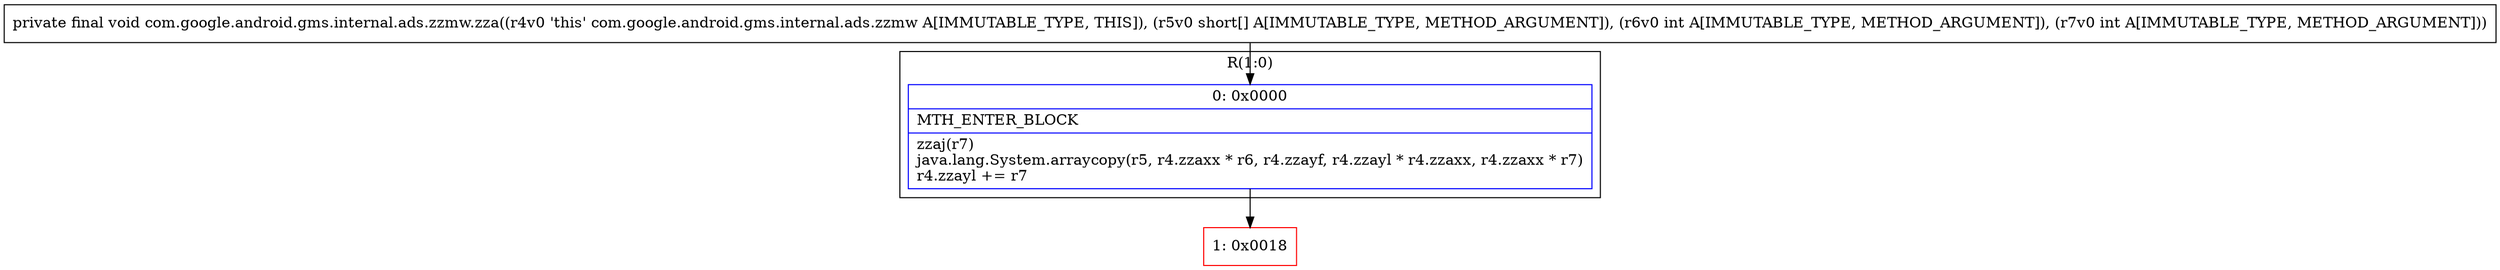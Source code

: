 digraph "CFG forcom.google.android.gms.internal.ads.zzmw.zza([SII)V" {
subgraph cluster_Region_765538328 {
label = "R(1:0)";
node [shape=record,color=blue];
Node_0 [shape=record,label="{0\:\ 0x0000|MTH_ENTER_BLOCK\l|zzaj(r7)\ljava.lang.System.arraycopy(r5, r4.zzaxx * r6, r4.zzayf, r4.zzayl * r4.zzaxx, r4.zzaxx * r7)\lr4.zzayl += r7\l}"];
}
Node_1 [shape=record,color=red,label="{1\:\ 0x0018}"];
MethodNode[shape=record,label="{private final void com.google.android.gms.internal.ads.zzmw.zza((r4v0 'this' com.google.android.gms.internal.ads.zzmw A[IMMUTABLE_TYPE, THIS]), (r5v0 short[] A[IMMUTABLE_TYPE, METHOD_ARGUMENT]), (r6v0 int A[IMMUTABLE_TYPE, METHOD_ARGUMENT]), (r7v0 int A[IMMUTABLE_TYPE, METHOD_ARGUMENT])) }"];
MethodNode -> Node_0;
Node_0 -> Node_1;
}

